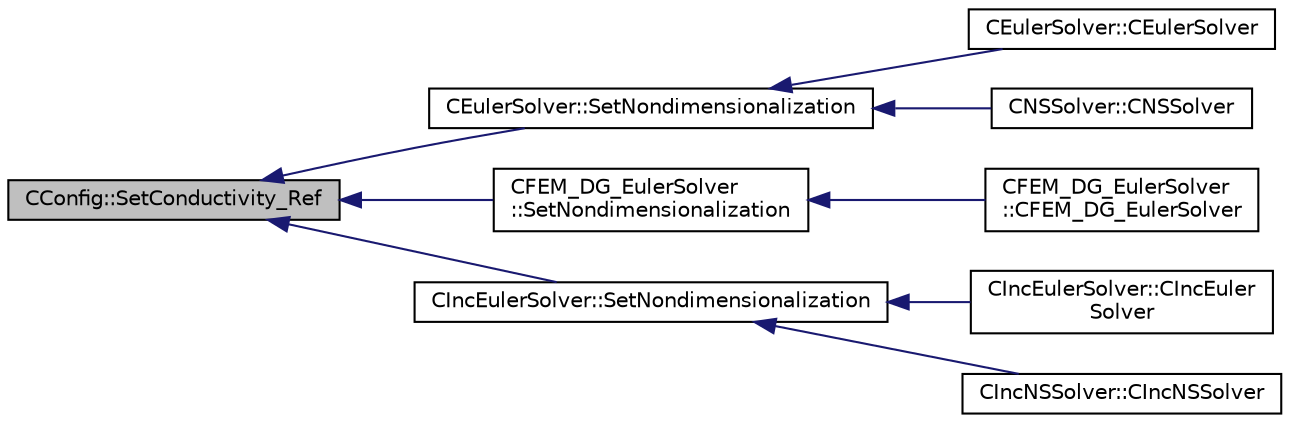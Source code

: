 digraph "CConfig::SetConductivity_Ref"
{
  edge [fontname="Helvetica",fontsize="10",labelfontname="Helvetica",labelfontsize="10"];
  node [fontname="Helvetica",fontsize="10",shape=record];
  rankdir="LR";
  Node14302 [label="CConfig::SetConductivity_Ref",height=0.2,width=0.4,color="black", fillcolor="grey75", style="filled", fontcolor="black"];
  Node14302 -> Node14303 [dir="back",color="midnightblue",fontsize="10",style="solid",fontname="Helvetica"];
  Node14303 [label="CEulerSolver::SetNondimensionalization",height=0.2,width=0.4,color="black", fillcolor="white", style="filled",URL="$class_c_euler_solver.html#a1c633d6e77fefb2e76308e2ba0af0c2c",tooltip="Set the solver nondimensionalization. "];
  Node14303 -> Node14304 [dir="back",color="midnightblue",fontsize="10",style="solid",fontname="Helvetica"];
  Node14304 [label="CEulerSolver::CEulerSolver",height=0.2,width=0.4,color="black", fillcolor="white", style="filled",URL="$class_c_euler_solver.html#ae1e74218b4e943111b100d7ddcbd4db9"];
  Node14303 -> Node14305 [dir="back",color="midnightblue",fontsize="10",style="solid",fontname="Helvetica"];
  Node14305 [label="CNSSolver::CNSSolver",height=0.2,width=0.4,color="black", fillcolor="white", style="filled",URL="$class_c_n_s_solver.html#a2a8ad49c42b4546696e631cf44b7788b"];
  Node14302 -> Node14306 [dir="back",color="midnightblue",fontsize="10",style="solid",fontname="Helvetica"];
  Node14306 [label="CFEM_DG_EulerSolver\l::SetNondimensionalization",height=0.2,width=0.4,color="black", fillcolor="white", style="filled",URL="$class_c_f_e_m___d_g___euler_solver.html#a31316dc2fe564329d9bb372961b10a3a",tooltip="Set the fluid solver nondimensionalization. "];
  Node14306 -> Node14307 [dir="back",color="midnightblue",fontsize="10",style="solid",fontname="Helvetica"];
  Node14307 [label="CFEM_DG_EulerSolver\l::CFEM_DG_EulerSolver",height=0.2,width=0.4,color="black", fillcolor="white", style="filled",URL="$class_c_f_e_m___d_g___euler_solver.html#a70d30ef9e7cd7620d54ec73f4b1ed28c"];
  Node14302 -> Node14308 [dir="back",color="midnightblue",fontsize="10",style="solid",fontname="Helvetica"];
  Node14308 [label="CIncEulerSolver::SetNondimensionalization",height=0.2,width=0.4,color="black", fillcolor="white", style="filled",URL="$class_c_inc_euler_solver.html#a2cffaa24417cb3803d36d38b3874d6d0",tooltip="Set the solver nondimensionalization. "];
  Node14308 -> Node14309 [dir="back",color="midnightblue",fontsize="10",style="solid",fontname="Helvetica"];
  Node14309 [label="CIncEulerSolver::CIncEuler\lSolver",height=0.2,width=0.4,color="black", fillcolor="white", style="filled",URL="$class_c_inc_euler_solver.html#a91f644b8f9a00215bac5bcd31dfc06d8"];
  Node14308 -> Node14310 [dir="back",color="midnightblue",fontsize="10",style="solid",fontname="Helvetica"];
  Node14310 [label="CIncNSSolver::CIncNSSolver",height=0.2,width=0.4,color="black", fillcolor="white", style="filled",URL="$class_c_inc_n_s_solver.html#a82152ac7e91fb1c5c073d98a1f08e2aa"];
}
